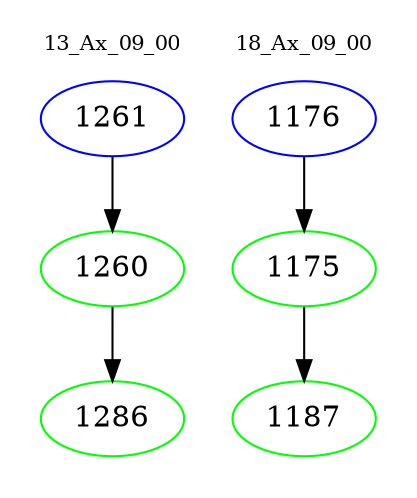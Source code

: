 digraph{
subgraph cluster_0 {
color = white
label = "13_Ax_09_00";
fontsize=10;
T0_1261 [label="1261", color="blue"]
T0_1261 -> T0_1260 [color="black"]
T0_1260 [label="1260", color="green"]
T0_1260 -> T0_1286 [color="black"]
T0_1286 [label="1286", color="green"]
}
subgraph cluster_1 {
color = white
label = "18_Ax_09_00";
fontsize=10;
T1_1176 [label="1176", color="blue"]
T1_1176 -> T1_1175 [color="black"]
T1_1175 [label="1175", color="green"]
T1_1175 -> T1_1187 [color="black"]
T1_1187 [label="1187", color="green"]
}
}

